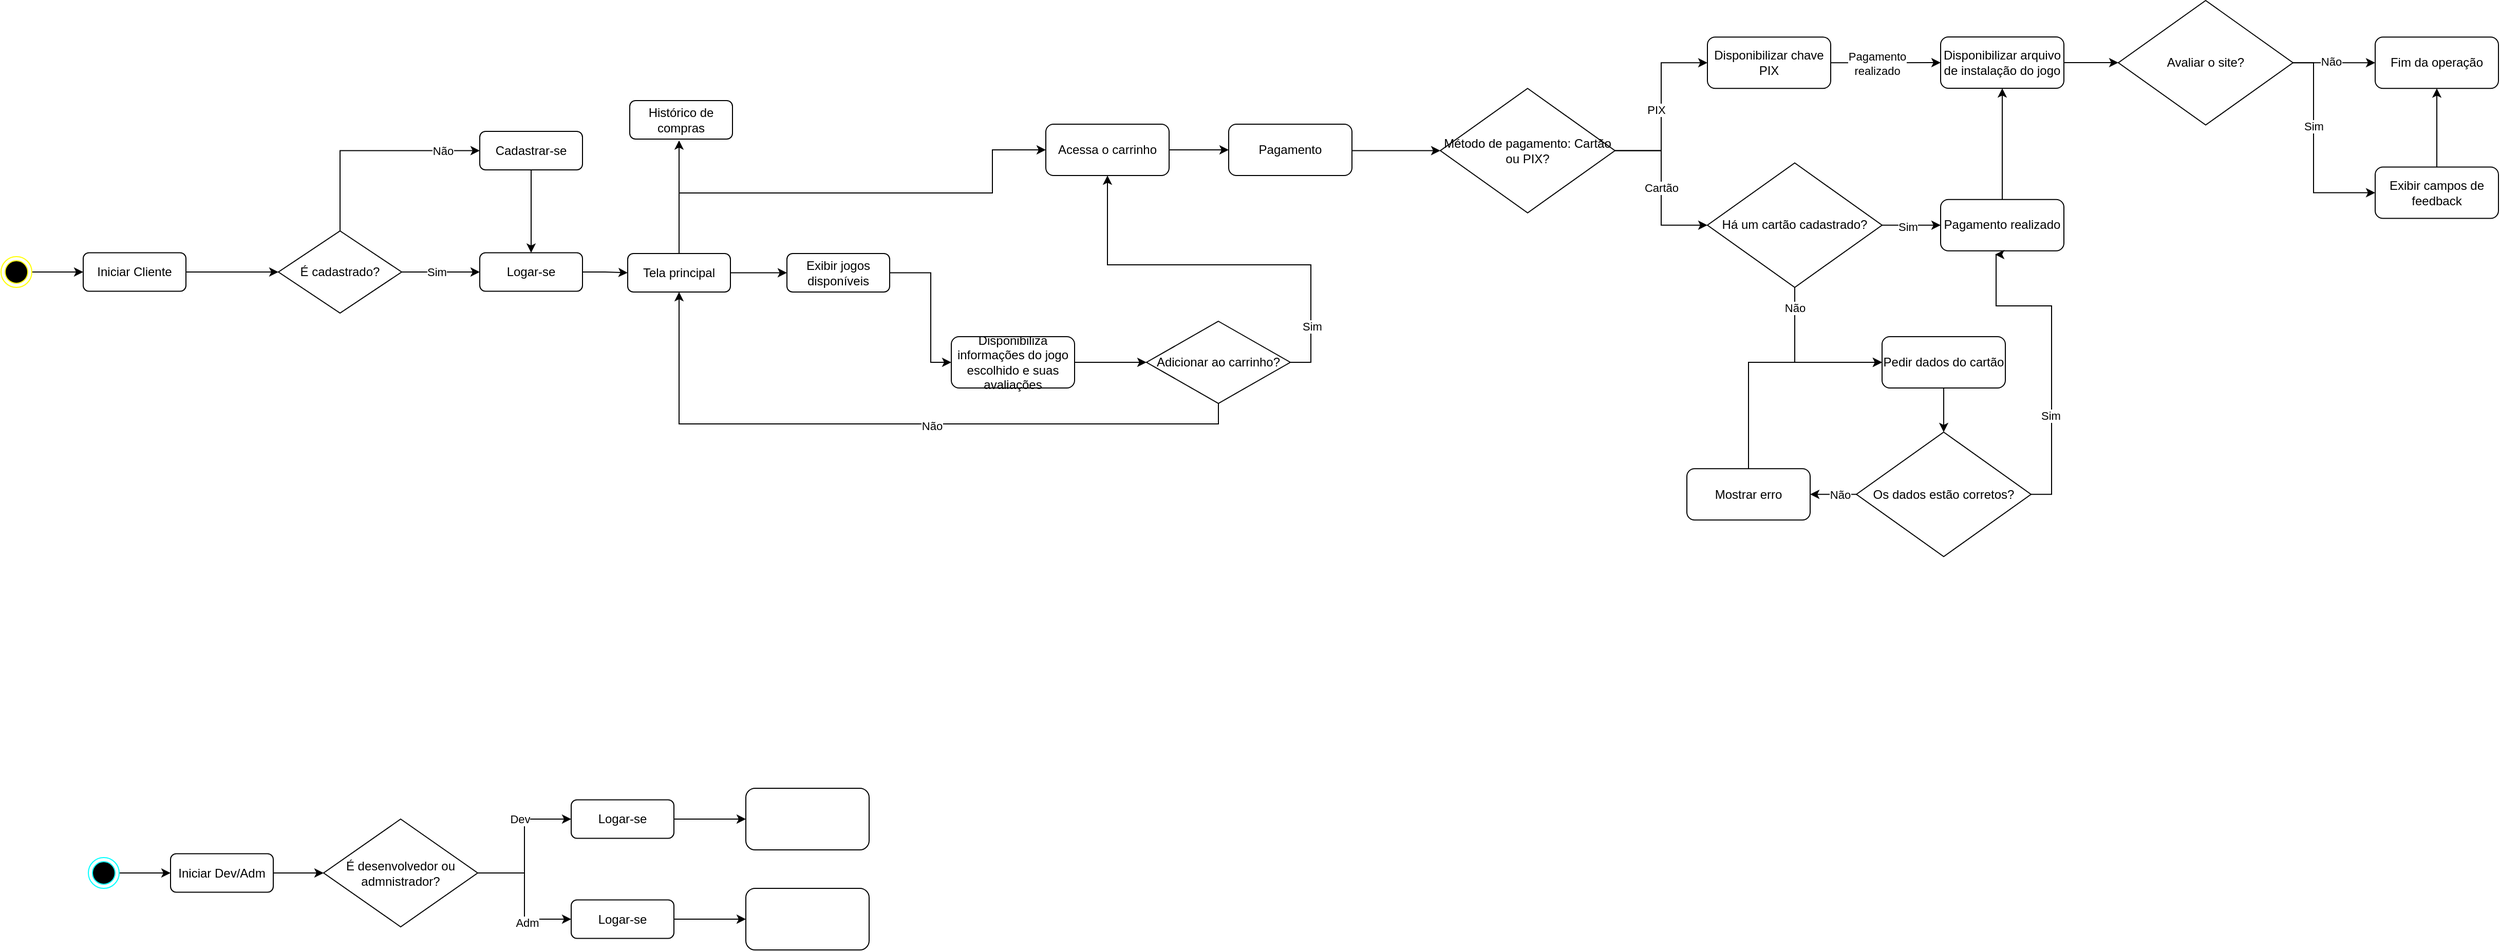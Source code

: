 <mxfile version="27.0.6">
  <diagram id="C5RBs43oDa-KdzZeNtuy" name="Page-1">
    <mxGraphModel grid="1" page="1" gridSize="10" guides="1" tooltips="1" connect="1" arrows="1" fold="1" pageScale="1" pageWidth="827" pageHeight="1169" math="0" shadow="0">
      <root>
        <mxCell id="WIyWlLk6GJQsqaUBKTNV-0" />
        <mxCell id="WIyWlLk6GJQsqaUBKTNV-1" parent="WIyWlLk6GJQsqaUBKTNV-0" />
        <mxCell id="1SzBsBPXZqBtcYk88lzq-5" style="edgeStyle=orthogonalEdgeStyle;rounded=0;orthogonalLoop=1;jettySize=auto;html=1;exitX=1;exitY=0.5;exitDx=0;exitDy=0;entryX=0;entryY=0.5;entryDx=0;entryDy=0;" edge="1" parent="WIyWlLk6GJQsqaUBKTNV-1" source="1SzBsBPXZqBtcYk88lzq-0" target="1SzBsBPXZqBtcYk88lzq-4">
          <mxGeometry relative="1" as="geometry" />
        </mxCell>
        <mxCell id="1SzBsBPXZqBtcYk88lzq-0" value="" style="ellipse;html=1;shape=endState;fillColor=#000000;strokeColor=#FFFF00;" vertex="1" parent="WIyWlLk6GJQsqaUBKTNV-1">
          <mxGeometry x="15" y="292" width="30" height="30" as="geometry" />
        </mxCell>
        <mxCell id="1SzBsBPXZqBtcYk88lzq-4" value="Iniciar Cliente" style="rounded=1;whiteSpace=wrap;html=1;" vertex="1" parent="WIyWlLk6GJQsqaUBKTNV-1">
          <mxGeometry x="95" y="288.25" width="100" height="37.5" as="geometry" />
        </mxCell>
        <mxCell id="1SzBsBPXZqBtcYk88lzq-33" style="edgeStyle=orthogonalEdgeStyle;rounded=0;orthogonalLoop=1;jettySize=auto;html=1;entryX=0;entryY=0.5;entryDx=0;entryDy=0;" edge="1" parent="WIyWlLk6GJQsqaUBKTNV-1" source="1SzBsBPXZqBtcYk88lzq-4" target="1SzBsBPXZqBtcYk88lzq-38">
          <mxGeometry relative="1" as="geometry">
            <mxPoint x="435.0" y="218.75" as="targetPoint" />
            <mxPoint x="305" y="265" as="sourcePoint" />
          </mxGeometry>
        </mxCell>
        <mxCell id="1SzBsBPXZqBtcYk88lzq-40" style="edgeStyle=orthogonalEdgeStyle;rounded=0;orthogonalLoop=1;jettySize=auto;html=1;exitX=1;exitY=0.5;exitDx=0;exitDy=0;entryX=0;entryY=0.5;entryDx=0;entryDy=0;" edge="1" parent="WIyWlLk6GJQsqaUBKTNV-1" source="1SzBsBPXZqBtcYk88lzq-38" target="1SzBsBPXZqBtcYk88lzq-39">
          <mxGeometry relative="1" as="geometry" />
        </mxCell>
        <mxCell id="1SzBsBPXZqBtcYk88lzq-46" value="Sim" style="edgeLabel;html=1;align=center;verticalAlign=middle;resizable=0;points=[];" connectable="0" vertex="1" parent="1SzBsBPXZqBtcYk88lzq-40">
          <mxGeometry x="-0.226" y="-1" relative="1" as="geometry">
            <mxPoint x="4" y="-1" as="offset" />
          </mxGeometry>
        </mxCell>
        <mxCell id="1SzBsBPXZqBtcYk88lzq-43" style="edgeStyle=orthogonalEdgeStyle;rounded=0;orthogonalLoop=1;jettySize=auto;html=1;exitX=0.5;exitY=0;exitDx=0;exitDy=0;entryX=0;entryY=0.5;entryDx=0;entryDy=0;" edge="1" parent="WIyWlLk6GJQsqaUBKTNV-1" source="1SzBsBPXZqBtcYk88lzq-38" target="1SzBsBPXZqBtcYk88lzq-42">
          <mxGeometry relative="1" as="geometry" />
        </mxCell>
        <mxCell id="1SzBsBPXZqBtcYk88lzq-44" value="Não" style="edgeLabel;html=1;align=center;verticalAlign=middle;resizable=0;points=[];" connectable="0" vertex="1" parent="1SzBsBPXZqBtcYk88lzq-43">
          <mxGeometry x="0.371" relative="1" as="geometry">
            <mxPoint x="31" as="offset" />
          </mxGeometry>
        </mxCell>
        <mxCell id="1SzBsBPXZqBtcYk88lzq-38" value="É cadastrado?" style="rhombus;whiteSpace=wrap;html=1;" vertex="1" parent="WIyWlLk6GJQsqaUBKTNV-1">
          <mxGeometry x="285" y="267" width="120" height="80" as="geometry" />
        </mxCell>
        <mxCell id="RYv_guV0oGGCcxDcEiJ_-85" style="edgeStyle=orthogonalEdgeStyle;rounded=0;orthogonalLoop=1;jettySize=auto;html=1;exitX=1;exitY=0.5;exitDx=0;exitDy=0;" edge="1" parent="WIyWlLk6GJQsqaUBKTNV-1" source="1SzBsBPXZqBtcYk88lzq-39" target="RYv_guV0oGGCcxDcEiJ_-84">
          <mxGeometry relative="1" as="geometry" />
        </mxCell>
        <mxCell id="1SzBsBPXZqBtcYk88lzq-39" value="Logar-se" style="rounded=1;whiteSpace=wrap;html=1;" vertex="1" parent="WIyWlLk6GJQsqaUBKTNV-1">
          <mxGeometry x="481" y="288.25" width="100" height="37.5" as="geometry" />
        </mxCell>
        <mxCell id="1SzBsBPXZqBtcYk88lzq-45" style="edgeStyle=orthogonalEdgeStyle;rounded=0;orthogonalLoop=1;jettySize=auto;html=1;exitX=0.5;exitY=1;exitDx=0;exitDy=0;entryX=0.5;entryY=0;entryDx=0;entryDy=0;" edge="1" parent="WIyWlLk6GJQsqaUBKTNV-1" source="1SzBsBPXZqBtcYk88lzq-42" target="1SzBsBPXZqBtcYk88lzq-39">
          <mxGeometry relative="1" as="geometry" />
        </mxCell>
        <mxCell id="1SzBsBPXZqBtcYk88lzq-42" value="Cadastrar-se" style="rounded=1;whiteSpace=wrap;html=1;" vertex="1" parent="WIyWlLk6GJQsqaUBKTNV-1">
          <mxGeometry x="481" y="170" width="100" height="37.5" as="geometry" />
        </mxCell>
        <mxCell id="XJXXXrBX6UF0R7sf1k8g-0" style="edgeStyle=orthogonalEdgeStyle;rounded=0;orthogonalLoop=1;jettySize=auto;html=1;exitX=1;exitY=0.5;exitDx=0;exitDy=0;entryX=0;entryY=0.5;entryDx=0;entryDy=0;" edge="1" parent="WIyWlLk6GJQsqaUBKTNV-1" source="XJXXXrBX6UF0R7sf1k8g-1" target="XJXXXrBX6UF0R7sf1k8g-3">
          <mxGeometry relative="1" as="geometry" />
        </mxCell>
        <mxCell id="XJXXXrBX6UF0R7sf1k8g-1" value="" style="ellipse;html=1;shape=endState;fillColor=#000000;strokeColor=#00FFFF;" vertex="1" parent="WIyWlLk6GJQsqaUBKTNV-1">
          <mxGeometry x="100" y="877.5" width="30" height="30" as="geometry" />
        </mxCell>
        <mxCell id="XJXXXrBX6UF0R7sf1k8g-2" style="edgeStyle=orthogonalEdgeStyle;rounded=0;orthogonalLoop=1;jettySize=auto;html=1;exitX=1;exitY=0.5;exitDx=0;exitDy=0;entryX=0;entryY=0.5;entryDx=0;entryDy=0;" edge="1" parent="WIyWlLk6GJQsqaUBKTNV-1" source="XJXXXrBX6UF0R7sf1k8g-3" target="XJXXXrBX6UF0R7sf1k8g-7">
          <mxGeometry relative="1" as="geometry" />
        </mxCell>
        <mxCell id="XJXXXrBX6UF0R7sf1k8g-3" value="Iniciar Dev/Adm" style="rounded=1;whiteSpace=wrap;html=1;" vertex="1" parent="WIyWlLk6GJQsqaUBKTNV-1">
          <mxGeometry x="180" y="873.75" width="100" height="37.5" as="geometry" />
        </mxCell>
        <mxCell id="XJXXXrBX6UF0R7sf1k8g-12" style="edgeStyle=orthogonalEdgeStyle;rounded=0;orthogonalLoop=1;jettySize=auto;html=1;" edge="1" parent="WIyWlLk6GJQsqaUBKTNV-1" source="XJXXXrBX6UF0R7sf1k8g-7" target="XJXXXrBX6UF0R7sf1k8g-10">
          <mxGeometry relative="1" as="geometry" />
        </mxCell>
        <mxCell id="XJXXXrBX6UF0R7sf1k8g-7" value="É desenvolvedor ou admnistrador?" style="rhombus;whiteSpace=wrap;html=1;" vertex="1" parent="WIyWlLk6GJQsqaUBKTNV-1">
          <mxGeometry x="329" y="840" width="150" height="105" as="geometry" />
        </mxCell>
        <mxCell id="dobvGp4MOFqiP2ddSErw-1" value="" style="edgeStyle=orthogonalEdgeStyle;rounded=0;orthogonalLoop=1;jettySize=auto;html=1;" edge="1" parent="WIyWlLk6GJQsqaUBKTNV-1" source="XJXXXrBX6UF0R7sf1k8g-9" target="dobvGp4MOFqiP2ddSErw-0">
          <mxGeometry relative="1" as="geometry" />
        </mxCell>
        <mxCell id="XJXXXrBX6UF0R7sf1k8g-9" value="Logar-se" style="rounded=1;whiteSpace=wrap;html=1;" vertex="1" parent="WIyWlLk6GJQsqaUBKTNV-1">
          <mxGeometry x="570" y="821.25" width="100" height="37.5" as="geometry" />
        </mxCell>
        <mxCell id="dobvGp4MOFqiP2ddSErw-3" value="" style="edgeStyle=orthogonalEdgeStyle;rounded=0;orthogonalLoop=1;jettySize=auto;html=1;" edge="1" parent="WIyWlLk6GJQsqaUBKTNV-1" source="XJXXXrBX6UF0R7sf1k8g-10" target="dobvGp4MOFqiP2ddSErw-2">
          <mxGeometry relative="1" as="geometry" />
        </mxCell>
        <mxCell id="XJXXXrBX6UF0R7sf1k8g-10" value="Logar-se" style="rounded=1;whiteSpace=wrap;html=1;" vertex="1" parent="WIyWlLk6GJQsqaUBKTNV-1">
          <mxGeometry x="570" y="918.75" width="100" height="37.5" as="geometry" />
        </mxCell>
        <mxCell id="XJXXXrBX6UF0R7sf1k8g-6" value="Adm" style="edgeLabel;html=1;align=center;verticalAlign=middle;resizable=0;points=[];" connectable="0" vertex="1" parent="WIyWlLk6GJQsqaUBKTNV-1">
          <mxGeometry x="520.0" y="937.5" as="geometry">
            <mxPoint x="7" y="3" as="offset" />
          </mxGeometry>
        </mxCell>
        <mxCell id="XJXXXrBX6UF0R7sf1k8g-11" style="edgeStyle=orthogonalEdgeStyle;rounded=0;orthogonalLoop=1;jettySize=auto;html=1;" edge="1" parent="WIyWlLk6GJQsqaUBKTNV-1" source="XJXXXrBX6UF0R7sf1k8g-7" target="XJXXXrBX6UF0R7sf1k8g-9">
          <mxGeometry relative="1" as="geometry" />
        </mxCell>
        <mxCell id="XJXXXrBX6UF0R7sf1k8g-4" value="Dev" style="edgeLabel;html=1;align=center;verticalAlign=middle;resizable=0;points=[];" connectable="0" vertex="1" parent="WIyWlLk6GJQsqaUBKTNV-1">
          <mxGeometry x="520" y="840" as="geometry" />
        </mxCell>
        <mxCell id="dobvGp4MOFqiP2ddSErw-0" value="" style="whiteSpace=wrap;html=1;rounded=1;" vertex="1" parent="WIyWlLk6GJQsqaUBKTNV-1">
          <mxGeometry x="740" y="810" width="120" height="60" as="geometry" />
        </mxCell>
        <mxCell id="dobvGp4MOFqiP2ddSErw-2" value="" style="whiteSpace=wrap;html=1;rounded=1;" vertex="1" parent="WIyWlLk6GJQsqaUBKTNV-1">
          <mxGeometry x="740" y="907.5" width="120" height="60" as="geometry" />
        </mxCell>
        <mxCell id="RYv_guV0oGGCcxDcEiJ_-9" style="edgeStyle=orthogonalEdgeStyle;rounded=0;orthogonalLoop=1;jettySize=auto;html=1;exitX=1;exitY=0.5;exitDx=0;exitDy=0;entryX=0;entryY=0.5;entryDx=0;entryDy=0;" edge="1" parent="WIyWlLk6GJQsqaUBKTNV-1" source="7GlUSVLypJ4G9-vJ-Vu1-7" target="RYv_guV0oGGCcxDcEiJ_-8">
          <mxGeometry relative="1" as="geometry">
            <mxPoint x="900" y="307" as="sourcePoint" />
            <Array as="points">
              <mxPoint x="920" y="308" />
              <mxPoint x="920" y="395" />
            </Array>
          </mxGeometry>
        </mxCell>
        <mxCell id="RYv_guV0oGGCcxDcEiJ_-14" style="edgeStyle=orthogonalEdgeStyle;rounded=0;orthogonalLoop=1;jettySize=auto;html=1;exitX=1;exitY=0.5;exitDx=0;exitDy=0;" edge="1" parent="WIyWlLk6GJQsqaUBKTNV-1" source="RYv_guV0oGGCcxDcEiJ_-8" target="RYv_guV0oGGCcxDcEiJ_-13">
          <mxGeometry relative="1" as="geometry" />
        </mxCell>
        <mxCell id="RYv_guV0oGGCcxDcEiJ_-8" value="Disponibiliza informações do jogo escolhido e suas avaliações" style="rounded=1;whiteSpace=wrap;html=1;" vertex="1" parent="WIyWlLk6GJQsqaUBKTNV-1">
          <mxGeometry x="940" y="370" width="120" height="50" as="geometry" />
        </mxCell>
        <mxCell id="RYv_guV0oGGCcxDcEiJ_-15" style="edgeStyle=orthogonalEdgeStyle;rounded=0;orthogonalLoop=1;jettySize=auto;html=1;exitX=0.5;exitY=1;exitDx=0;exitDy=0;entryX=0.5;entryY=1;entryDx=0;entryDy=0;" edge="1" parent="WIyWlLk6GJQsqaUBKTNV-1" source="RYv_guV0oGGCcxDcEiJ_-13" target="RYv_guV0oGGCcxDcEiJ_-84">
          <mxGeometry relative="1" as="geometry">
            <mxPoint x="830" y="350" as="targetPoint" />
          </mxGeometry>
        </mxCell>
        <mxCell id="RYv_guV0oGGCcxDcEiJ_-16" value="Não" style="edgeLabel;html=1;align=center;verticalAlign=middle;resizable=0;points=[];" connectable="0" vertex="1" parent="RYv_guV0oGGCcxDcEiJ_-15">
          <mxGeometry x="-0.11" y="2" relative="1" as="geometry">
            <mxPoint as="offset" />
          </mxGeometry>
        </mxCell>
        <mxCell id="RYv_guV0oGGCcxDcEiJ_-18" style="edgeStyle=orthogonalEdgeStyle;rounded=0;orthogonalLoop=1;jettySize=auto;html=1;exitX=1;exitY=0.5;exitDx=0;exitDy=0;entryX=0.5;entryY=1;entryDx=0;entryDy=0;" edge="1" parent="WIyWlLk6GJQsqaUBKTNV-1" source="RYv_guV0oGGCcxDcEiJ_-13" target="7GlUSVLypJ4G9-vJ-Vu1-1">
          <mxGeometry relative="1" as="geometry">
            <mxPoint x="830" y="350" as="targetPoint" />
            <Array as="points">
              <mxPoint x="1290" y="395" />
              <mxPoint x="1290" y="300" />
              <mxPoint x="1092" y="300" />
            </Array>
          </mxGeometry>
        </mxCell>
        <mxCell id="RYv_guV0oGGCcxDcEiJ_-19" value="Sim" style="edgeLabel;html=1;align=center;verticalAlign=middle;resizable=0;points=[];" connectable="0" vertex="1" parent="RYv_guV0oGGCcxDcEiJ_-18">
          <mxGeometry x="-0.263" y="-1" relative="1" as="geometry">
            <mxPoint x="33" y="61" as="offset" />
          </mxGeometry>
        </mxCell>
        <mxCell id="RYv_guV0oGGCcxDcEiJ_-13" value="Adicionar ao carrinho?" style="rhombus;whiteSpace=wrap;html=1;" vertex="1" parent="WIyWlLk6GJQsqaUBKTNV-1">
          <mxGeometry x="1130" y="355" width="140" height="80" as="geometry" />
        </mxCell>
        <mxCell id="RYv_guV0oGGCcxDcEiJ_-24" style="edgeStyle=orthogonalEdgeStyle;rounded=0;orthogonalLoop=1;jettySize=auto;html=1;exitX=1;exitY=0.5;exitDx=0;exitDy=0;entryX=0;entryY=0.5;entryDx=0;entryDy=0;" edge="1" parent="WIyWlLk6GJQsqaUBKTNV-1" source="7GlUSVLypJ4G9-vJ-Vu1-1" target="7GlUSVLypJ4G9-vJ-Vu1-9">
          <mxGeometry relative="1" as="geometry">
            <mxPoint x="1200" y="188" as="targetPoint" />
          </mxGeometry>
        </mxCell>
        <mxCell id="RYv_guV0oGGCcxDcEiJ_-27" style="edgeStyle=orthogonalEdgeStyle;rounded=0;orthogonalLoop=1;jettySize=auto;html=1;exitX=1;exitY=0.515;exitDx=0;exitDy=0;entryX=0;entryY=0.5;entryDx=0;entryDy=0;exitPerimeter=0;" edge="1" parent="WIyWlLk6GJQsqaUBKTNV-1" source="7GlUSVLypJ4G9-vJ-Vu1-9" target="RYv_guV0oGGCcxDcEiJ_-26">
          <mxGeometry relative="1" as="geometry">
            <mxPoint x="1340" y="188" as="sourcePoint" />
          </mxGeometry>
        </mxCell>
        <mxCell id="RYv_guV0oGGCcxDcEiJ_-31" style="edgeStyle=orthogonalEdgeStyle;rounded=0;orthogonalLoop=1;jettySize=auto;html=1;exitX=1;exitY=0.5;exitDx=0;exitDy=0;entryX=0;entryY=0.5;entryDx=0;entryDy=0;" edge="1" parent="WIyWlLk6GJQsqaUBKTNV-1" source="RYv_guV0oGGCcxDcEiJ_-26" target="RYv_guV0oGGCcxDcEiJ_-30">
          <mxGeometry relative="1" as="geometry" />
        </mxCell>
        <mxCell id="RYv_guV0oGGCcxDcEiJ_-32" value="PIX" style="edgeLabel;html=1;align=center;verticalAlign=middle;resizable=0;points=[];" connectable="0" vertex="1" parent="RYv_guV0oGGCcxDcEiJ_-31">
          <mxGeometry x="-0.171" y="1" relative="1" as="geometry">
            <mxPoint x="-4" y="-12" as="offset" />
          </mxGeometry>
        </mxCell>
        <mxCell id="RYv_guV0oGGCcxDcEiJ_-40" style="edgeStyle=orthogonalEdgeStyle;rounded=0;orthogonalLoop=1;jettySize=auto;html=1;exitX=1;exitY=0.5;exitDx=0;exitDy=0;entryX=0;entryY=0.5;entryDx=0;entryDy=0;" edge="1" parent="WIyWlLk6GJQsqaUBKTNV-1" source="RYv_guV0oGGCcxDcEiJ_-26" target="RYv_guV0oGGCcxDcEiJ_-64">
          <mxGeometry relative="1" as="geometry">
            <mxPoint x="1676" y="263.25" as="targetPoint" />
          </mxGeometry>
        </mxCell>
        <mxCell id="RYv_guV0oGGCcxDcEiJ_-41" value="Cartão" style="edgeLabel;html=1;align=center;verticalAlign=middle;resizable=0;points=[];" connectable="0" vertex="1" parent="RYv_guV0oGGCcxDcEiJ_-40">
          <mxGeometry x="-0.007" relative="1" as="geometry">
            <mxPoint as="offset" />
          </mxGeometry>
        </mxCell>
        <mxCell id="RYv_guV0oGGCcxDcEiJ_-26" value="Método de pagamento: Cartão ou PIX?" style="rhombus;whiteSpace=wrap;html=1;" vertex="1" parent="WIyWlLk6GJQsqaUBKTNV-1">
          <mxGeometry x="1416" y="128.13" width="170" height="121.25" as="geometry" />
        </mxCell>
        <mxCell id="RYv_guV0oGGCcxDcEiJ_-45" style="edgeStyle=orthogonalEdgeStyle;rounded=0;orthogonalLoop=1;jettySize=auto;html=1;exitX=1;exitY=0.5;exitDx=0;exitDy=0;" edge="1" parent="WIyWlLk6GJQsqaUBKTNV-1" source="RYv_guV0oGGCcxDcEiJ_-30" target="RYv_guV0oGGCcxDcEiJ_-44">
          <mxGeometry relative="1" as="geometry" />
        </mxCell>
        <mxCell id="RYv_guV0oGGCcxDcEiJ_-46" value="Pagamento&lt;div&gt;realizado&lt;/div&gt;" style="edgeLabel;html=1;align=center;verticalAlign=middle;resizable=0;points=[];" connectable="0" vertex="1" parent="RYv_guV0oGGCcxDcEiJ_-45">
          <mxGeometry x="-0.157" y="-1" relative="1" as="geometry">
            <mxPoint as="offset" />
          </mxGeometry>
        </mxCell>
        <mxCell id="RYv_guV0oGGCcxDcEiJ_-30" value="Disponibilizar chave PIX" style="rounded=1;whiteSpace=wrap;html=1;" vertex="1" parent="WIyWlLk6GJQsqaUBKTNV-1">
          <mxGeometry x="1676" y="78.13" width="120" height="50" as="geometry" />
        </mxCell>
        <mxCell id="RYv_guV0oGGCcxDcEiJ_-51" style="edgeStyle=orthogonalEdgeStyle;rounded=0;orthogonalLoop=1;jettySize=auto;html=1;exitX=1;exitY=0.5;exitDx=0;exitDy=0;entryX=0;entryY=0.5;entryDx=0;entryDy=0;" edge="1" parent="WIyWlLk6GJQsqaUBKTNV-1" source="RYv_guV0oGGCcxDcEiJ_-44">
          <mxGeometry relative="1" as="geometry">
            <mxPoint x="2076" y="103" as="targetPoint" />
          </mxGeometry>
        </mxCell>
        <mxCell id="RYv_guV0oGGCcxDcEiJ_-44" value="Disponibilizar arquivo de instalação do jogo" style="rounded=1;whiteSpace=wrap;html=1;" vertex="1" parent="WIyWlLk6GJQsqaUBKTNV-1">
          <mxGeometry x="1903" y="78" width="120" height="50" as="geometry" />
        </mxCell>
        <mxCell id="RYv_guV0oGGCcxDcEiJ_-55" style="edgeStyle=orthogonalEdgeStyle;rounded=0;orthogonalLoop=1;jettySize=auto;html=1;exitX=1;exitY=0.5;exitDx=0;exitDy=0;" edge="1" parent="WIyWlLk6GJQsqaUBKTNV-1" source="RYv_guV0oGGCcxDcEiJ_-53" target="RYv_guV0oGGCcxDcEiJ_-54">
          <mxGeometry relative="1" as="geometry" />
        </mxCell>
        <mxCell id="RYv_guV0oGGCcxDcEiJ_-57" value="Não" style="edgeLabel;html=1;align=center;verticalAlign=middle;resizable=0;points=[];" connectable="0" vertex="1" parent="RYv_guV0oGGCcxDcEiJ_-55">
          <mxGeometry x="-0.069" y="1" relative="1" as="geometry">
            <mxPoint as="offset" />
          </mxGeometry>
        </mxCell>
        <mxCell id="RYv_guV0oGGCcxDcEiJ_-58" style="edgeStyle=orthogonalEdgeStyle;rounded=0;orthogonalLoop=1;jettySize=auto;html=1;exitX=1;exitY=0.5;exitDx=0;exitDy=0;entryX=0;entryY=0.5;entryDx=0;entryDy=0;" edge="1" parent="WIyWlLk6GJQsqaUBKTNV-1" source="RYv_guV0oGGCcxDcEiJ_-53" target="RYv_guV0oGGCcxDcEiJ_-56">
          <mxGeometry relative="1" as="geometry">
            <Array as="points">
              <mxPoint x="2266" y="103" />
              <mxPoint x="2266" y="230" />
            </Array>
          </mxGeometry>
        </mxCell>
        <mxCell id="RYv_guV0oGGCcxDcEiJ_-59" value="Sim" style="edgeLabel;html=1;align=center;verticalAlign=middle;resizable=0;points=[];" connectable="0" vertex="1" parent="RYv_guV0oGGCcxDcEiJ_-58">
          <mxGeometry x="-0.221" relative="1" as="geometry">
            <mxPoint y="1" as="offset" />
          </mxGeometry>
        </mxCell>
        <mxCell id="RYv_guV0oGGCcxDcEiJ_-53" value="Avaliar o site?" style="rhombus;whiteSpace=wrap;html=1;" vertex="1" parent="WIyWlLk6GJQsqaUBKTNV-1">
          <mxGeometry x="2076" y="42.51" width="170" height="121.25" as="geometry" />
        </mxCell>
        <mxCell id="RYv_guV0oGGCcxDcEiJ_-54" value="Fim da operação" style="rounded=1;whiteSpace=wrap;html=1;" vertex="1" parent="WIyWlLk6GJQsqaUBKTNV-1">
          <mxGeometry x="2326" y="78.14" width="120" height="50" as="geometry" />
        </mxCell>
        <mxCell id="RYv_guV0oGGCcxDcEiJ_-60" style="edgeStyle=orthogonalEdgeStyle;rounded=0;orthogonalLoop=1;jettySize=auto;html=1;exitX=0.5;exitY=0;exitDx=0;exitDy=0;entryX=0.5;entryY=1;entryDx=0;entryDy=0;" edge="1" parent="WIyWlLk6GJQsqaUBKTNV-1" source="RYv_guV0oGGCcxDcEiJ_-56" target="RYv_guV0oGGCcxDcEiJ_-54">
          <mxGeometry relative="1" as="geometry" />
        </mxCell>
        <mxCell id="RYv_guV0oGGCcxDcEiJ_-56" value="Exibir campos de feedback" style="rounded=1;whiteSpace=wrap;html=1;" vertex="1" parent="WIyWlLk6GJQsqaUBKTNV-1">
          <mxGeometry x="2326" y="204.75" width="120" height="50" as="geometry" />
        </mxCell>
        <mxCell id="RYv_guV0oGGCcxDcEiJ_-66" style="edgeStyle=orthogonalEdgeStyle;rounded=0;orthogonalLoop=1;jettySize=auto;html=1;exitX=1;exitY=0.5;exitDx=0;exitDy=0;entryX=0;entryY=0.5;entryDx=0;entryDy=0;" edge="1" parent="WIyWlLk6GJQsqaUBKTNV-1" source="RYv_guV0oGGCcxDcEiJ_-64" target="RYv_guV0oGGCcxDcEiJ_-65">
          <mxGeometry relative="1" as="geometry" />
        </mxCell>
        <mxCell id="RYv_guV0oGGCcxDcEiJ_-67" value="Sim" style="edgeLabel;html=1;align=center;verticalAlign=middle;resizable=0;points=[];" connectable="0" vertex="1" parent="RYv_guV0oGGCcxDcEiJ_-66">
          <mxGeometry x="-0.148" y="-1" relative="1" as="geometry">
            <mxPoint as="offset" />
          </mxGeometry>
        </mxCell>
        <mxCell id="RYv_guV0oGGCcxDcEiJ_-70" style="edgeStyle=orthogonalEdgeStyle;rounded=0;orthogonalLoop=1;jettySize=auto;html=1;exitX=0.5;exitY=1;exitDx=0;exitDy=0;entryX=0;entryY=0.5;entryDx=0;entryDy=0;" edge="1" parent="WIyWlLk6GJQsqaUBKTNV-1" source="RYv_guV0oGGCcxDcEiJ_-64" target="RYv_guV0oGGCcxDcEiJ_-69">
          <mxGeometry relative="1" as="geometry" />
        </mxCell>
        <mxCell id="RYv_guV0oGGCcxDcEiJ_-71" value="Não" style="edgeLabel;html=1;align=center;verticalAlign=middle;resizable=0;points=[];" connectable="0" vertex="1" parent="RYv_guV0oGGCcxDcEiJ_-70">
          <mxGeometry x="-0.755" relative="1" as="geometry">
            <mxPoint as="offset" />
          </mxGeometry>
        </mxCell>
        <mxCell id="RYv_guV0oGGCcxDcEiJ_-64" value="Há um cartão cadastrado?" style="rhombus;whiteSpace=wrap;html=1;" vertex="1" parent="WIyWlLk6GJQsqaUBKTNV-1">
          <mxGeometry x="1676" y="200.75" width="170" height="121.25" as="geometry" />
        </mxCell>
        <mxCell id="RYv_guV0oGGCcxDcEiJ_-68" style="edgeStyle=orthogonalEdgeStyle;rounded=0;orthogonalLoop=1;jettySize=auto;html=1;exitX=0.5;exitY=0;exitDx=0;exitDy=0;entryX=0.5;entryY=1;entryDx=0;entryDy=0;" edge="1" parent="WIyWlLk6GJQsqaUBKTNV-1" source="RYv_guV0oGGCcxDcEiJ_-65" target="RYv_guV0oGGCcxDcEiJ_-44">
          <mxGeometry relative="1" as="geometry" />
        </mxCell>
        <mxCell id="RYv_guV0oGGCcxDcEiJ_-65" value="Pagamento realizado" style="rounded=1;whiteSpace=wrap;html=1;" vertex="1" parent="WIyWlLk6GJQsqaUBKTNV-1">
          <mxGeometry x="1903" y="236.38" width="120" height="50" as="geometry" />
        </mxCell>
        <mxCell id="RYv_guV0oGGCcxDcEiJ_-75" style="edgeStyle=orthogonalEdgeStyle;rounded=0;orthogonalLoop=1;jettySize=auto;html=1;exitX=0.5;exitY=1;exitDx=0;exitDy=0;" edge="1" parent="WIyWlLk6GJQsqaUBKTNV-1" source="RYv_guV0oGGCcxDcEiJ_-69" target="RYv_guV0oGGCcxDcEiJ_-74">
          <mxGeometry relative="1" as="geometry" />
        </mxCell>
        <mxCell id="RYv_guV0oGGCcxDcEiJ_-69" value="Pedir dados do cartão" style="rounded=1;whiteSpace=wrap;html=1;" vertex="1" parent="WIyWlLk6GJQsqaUBKTNV-1">
          <mxGeometry x="1846" y="370" width="120" height="50" as="geometry" />
        </mxCell>
        <mxCell id="RYv_guV0oGGCcxDcEiJ_-76" style="edgeStyle=orthogonalEdgeStyle;rounded=0;orthogonalLoop=1;jettySize=auto;html=1;exitX=1;exitY=0.5;exitDx=0;exitDy=0;" edge="1" parent="WIyWlLk6GJQsqaUBKTNV-1" source="RYv_guV0oGGCcxDcEiJ_-74">
          <mxGeometry relative="1" as="geometry">
            <mxPoint x="1956" y="290.0" as="targetPoint" />
            <Array as="points">
              <mxPoint x="2011" y="524" />
              <mxPoint x="2011" y="340" />
              <mxPoint x="1957" y="340" />
              <mxPoint x="1957" y="290" />
            </Array>
          </mxGeometry>
        </mxCell>
        <mxCell id="RYv_guV0oGGCcxDcEiJ_-77" value="Sim" style="edgeLabel;html=1;align=center;verticalAlign=middle;resizable=0;points=[];" connectable="0" vertex="1" parent="RYv_guV0oGGCcxDcEiJ_-76">
          <mxGeometry x="-0.375" y="1" relative="1" as="geometry">
            <mxPoint as="offset" />
          </mxGeometry>
        </mxCell>
        <mxCell id="RYv_guV0oGGCcxDcEiJ_-79" style="edgeStyle=orthogonalEdgeStyle;rounded=0;orthogonalLoop=1;jettySize=auto;html=1;exitX=0;exitY=0.5;exitDx=0;exitDy=0;" edge="1" parent="WIyWlLk6GJQsqaUBKTNV-1" source="RYv_guV0oGGCcxDcEiJ_-74" target="RYv_guV0oGGCcxDcEiJ_-78">
          <mxGeometry relative="1" as="geometry" />
        </mxCell>
        <mxCell id="RYv_guV0oGGCcxDcEiJ_-82" value="Não" style="edgeLabel;html=1;align=center;verticalAlign=middle;resizable=0;points=[];" connectable="0" vertex="1" parent="RYv_guV0oGGCcxDcEiJ_-79">
          <mxGeometry x="-0.263" relative="1" as="geometry">
            <mxPoint as="offset" />
          </mxGeometry>
        </mxCell>
        <mxCell id="RYv_guV0oGGCcxDcEiJ_-74" value="Os dados estão corretos?" style="rhombus;whiteSpace=wrap;html=1;" vertex="1" parent="WIyWlLk6GJQsqaUBKTNV-1">
          <mxGeometry x="1821" y="463" width="170" height="121.25" as="geometry" />
        </mxCell>
        <mxCell id="RYv_guV0oGGCcxDcEiJ_-83" style="edgeStyle=orthogonalEdgeStyle;rounded=0;orthogonalLoop=1;jettySize=auto;html=1;exitX=0.5;exitY=0;exitDx=0;exitDy=0;entryX=0;entryY=0.5;entryDx=0;entryDy=0;" edge="1" parent="WIyWlLk6GJQsqaUBKTNV-1" source="RYv_guV0oGGCcxDcEiJ_-78" target="RYv_guV0oGGCcxDcEiJ_-69">
          <mxGeometry relative="1" as="geometry" />
        </mxCell>
        <mxCell id="RYv_guV0oGGCcxDcEiJ_-78" value="Mostrar erro" style="rounded=1;whiteSpace=wrap;html=1;" vertex="1" parent="WIyWlLk6GJQsqaUBKTNV-1">
          <mxGeometry x="1656" y="498.63" width="120" height="50" as="geometry" />
        </mxCell>
        <mxCell id="RYv_guV0oGGCcxDcEiJ_-86" style="edgeStyle=orthogonalEdgeStyle;rounded=0;orthogonalLoop=1;jettySize=auto;html=1;exitX=1;exitY=0.5;exitDx=0;exitDy=0;entryX=0;entryY=0.5;entryDx=0;entryDy=0;" edge="1" parent="WIyWlLk6GJQsqaUBKTNV-1" source="RYv_guV0oGGCcxDcEiJ_-84" target="7GlUSVLypJ4G9-vJ-Vu1-7">
          <mxGeometry relative="1" as="geometry">
            <mxPoint x="760" y="307" as="targetPoint" />
          </mxGeometry>
        </mxCell>
        <mxCell id="RYv_guV0oGGCcxDcEiJ_-92" style="edgeStyle=orthogonalEdgeStyle;rounded=0;orthogonalLoop=1;jettySize=auto;html=1;exitX=0.5;exitY=0;exitDx=0;exitDy=0;" edge="1" parent="WIyWlLk6GJQsqaUBKTNV-1" source="RYv_guV0oGGCcxDcEiJ_-84">
          <mxGeometry relative="1" as="geometry">
            <mxPoint x="675" y="178.75" as="targetPoint" />
          </mxGeometry>
        </mxCell>
        <mxCell id="7GlUSVLypJ4G9-vJ-Vu1-6" style="edgeStyle=orthogonalEdgeStyle;rounded=0;orthogonalLoop=1;jettySize=auto;html=1;exitX=0.5;exitY=0;exitDx=0;exitDy=0;entryX=0;entryY=0.5;entryDx=0;entryDy=0;" edge="1" parent="WIyWlLk6GJQsqaUBKTNV-1" source="RYv_guV0oGGCcxDcEiJ_-84" target="7GlUSVLypJ4G9-vJ-Vu1-1">
          <mxGeometry relative="1" as="geometry">
            <Array as="points">
              <mxPoint x="675" y="230" />
              <mxPoint x="980" y="230" />
              <mxPoint x="980" y="188" />
            </Array>
          </mxGeometry>
        </mxCell>
        <mxCell id="RYv_guV0oGGCcxDcEiJ_-84" value="Tela principal" style="rounded=1;whiteSpace=wrap;html=1;" vertex="1" parent="WIyWlLk6GJQsqaUBKTNV-1">
          <mxGeometry x="625" y="289" width="100" height="37.5" as="geometry" />
        </mxCell>
        <mxCell id="7GlUSVLypJ4G9-vJ-Vu1-1" value="Acessa o carrinho" style="rounded=1;whiteSpace=wrap;html=1;" vertex="1" parent="WIyWlLk6GJQsqaUBKTNV-1">
          <mxGeometry x="1032" y="163" width="120" height="50" as="geometry" />
        </mxCell>
        <mxCell id="7GlUSVLypJ4G9-vJ-Vu1-7" value="Exibir jogos disponíveis" style="rounded=1;whiteSpace=wrap;html=1;" vertex="1" parent="WIyWlLk6GJQsqaUBKTNV-1">
          <mxGeometry x="780" y="289" width="100" height="37.5" as="geometry" />
        </mxCell>
        <mxCell id="7GlUSVLypJ4G9-vJ-Vu1-8" value="Histórico de compras" style="rounded=1;whiteSpace=wrap;html=1;" vertex="1" parent="WIyWlLk6GJQsqaUBKTNV-1">
          <mxGeometry x="627" y="140" width="100" height="37.5" as="geometry" />
        </mxCell>
        <mxCell id="7GlUSVLypJ4G9-vJ-Vu1-9" value="Pagamento" style="rounded=1;whiteSpace=wrap;html=1;" vertex="1" parent="WIyWlLk6GJQsqaUBKTNV-1">
          <mxGeometry x="1210" y="163" width="120" height="50" as="geometry" />
        </mxCell>
      </root>
    </mxGraphModel>
  </diagram>
</mxfile>

